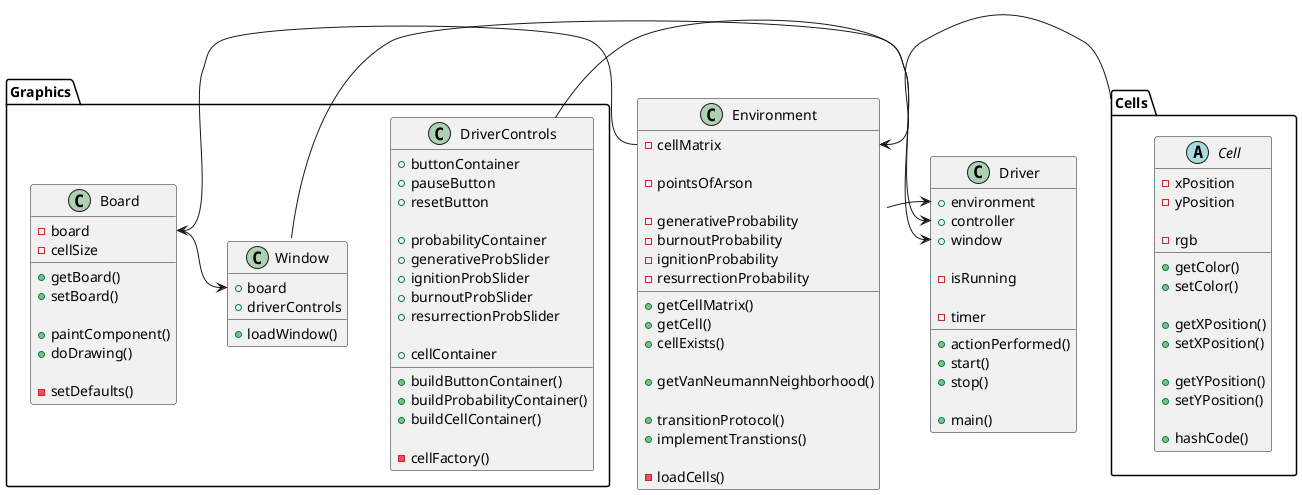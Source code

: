@startuml FireCellularAutomata

class Environment {

    - cellMatrix          

    - pointsOfArson 

    - generativeProbability
    - burnoutProbability
    - ignitionProbability
    - resurrectionProbability

    + getCellMatrix()
    + getCell()
    + cellExists()

    + getVanNeumannNeighborhood()

    + transitionProtocol()
    + implementTranstions()

    - loadCells()

}

package Cells {

    abstract class Cell {
        - xPosition
        - yPosition

        - rgb

        + getColor()
        + setColor()

        + getXPosition()
        + setXPosition()

        + getYPosition()
        + setYPosition()

        + hashCode()
    }
}

class Driver {

    + environment
    + controller
    + window

    - isRunning

    - timer

    + actionPerformed()
    + start()
    + stop()

    + main()
}


package Graphics {

    class Board {

        - board
        - cellSize

        + getBoard()
        + setBoard()

        + paintComponent()
        + doDrawing()

        - setDefaults()

    }

    class DriverControls {

        + buttonContainer
        + pauseButton
        + resetButton

        + probabilityContainer
        + generativeProbSlider
        + ignitionProbSlider
        + burnoutProbSlider
        + resurrectionProbSlider

        + cellContainer
        
        + buildButtonContainer()
        + buildProbabilityContainer()
        + buildCellContainer()

        - cellFactory()

    }

    class Window {

        + board
        + driverControls

        + loadWindow()
    }
}
Window -> Driver::window
Environment -> Driver::environment
DriverControls -> Driver::controller

Cells -> Environment::cellMatrix
Environment::cellMatrix -> Board::board
Board::board -> Window::board

@enduml

